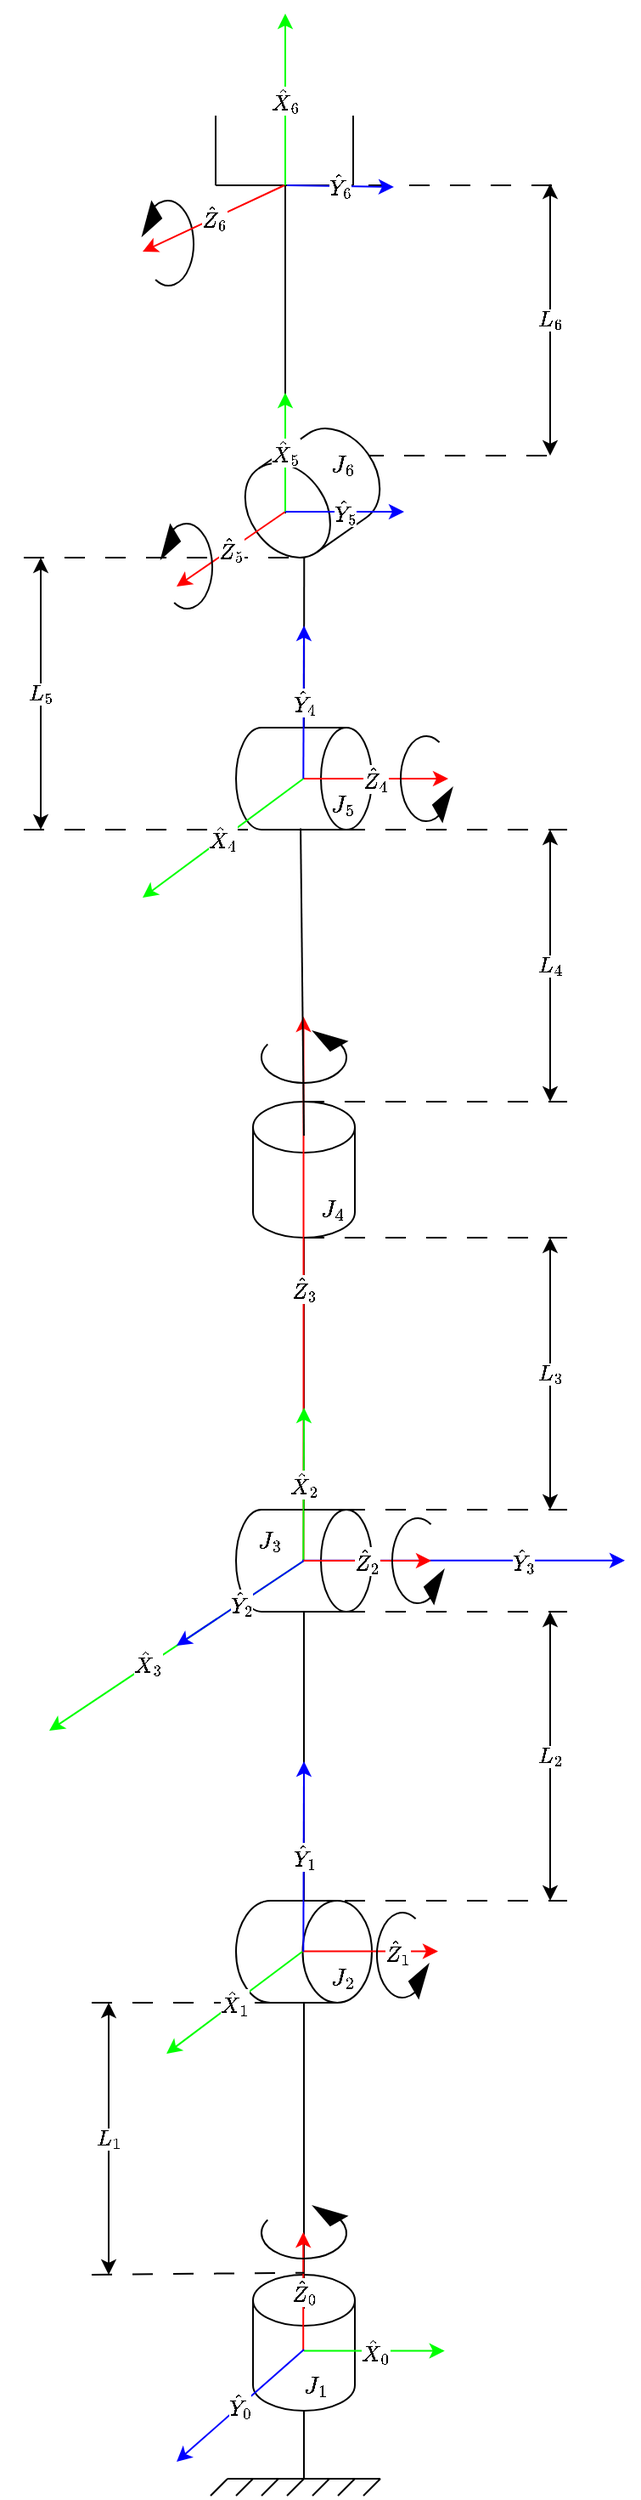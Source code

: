 <mxfile version="22.1.2" type="device">
  <diagram name="Page-1" id="gSsrmonpyb0f0O0aQJpp">
    <mxGraphModel dx="1912" dy="2215" grid="1" gridSize="10" guides="1" tooltips="1" connect="1" arrows="1" fold="1" page="1" pageScale="1" pageWidth="850" pageHeight="1100" math="1" shadow="0">
      <root>
        <mxCell id="0" />
        <mxCell id="1" parent="0" />
        <mxCell id="RDBwsw7QIFdyZ4DfYGIp-162" value="" style="endArrow=none;html=1;rounded=0;dashed=1;dashPattern=12 12;" edge="1" parent="1">
          <mxGeometry width="50" height="50" relative="1" as="geometry">
            <mxPoint x="312" y="-530" as="sourcePoint" />
            <mxPoint x="480" y="-530" as="targetPoint" />
          </mxGeometry>
        </mxCell>
        <mxCell id="RDBwsw7QIFdyZ4DfYGIp-161" value="" style="endArrow=none;html=1;rounded=0;dashed=1;dashPattern=12 12;" edge="1" parent="1">
          <mxGeometry width="50" height="50" relative="1" as="geometry">
            <mxPoint x="315" y="-689" as="sourcePoint" />
            <mxPoint x="480" y="-689" as="targetPoint" />
          </mxGeometry>
        </mxCell>
        <mxCell id="RDBwsw7QIFdyZ4DfYGIp-75" value="\({L}_{6}\)" style="endArrow=classic;startArrow=classic;html=1;rounded=0;" edge="1" parent="1">
          <mxGeometry width="50" height="50" relative="1" as="geometry">
            <mxPoint x="470" y="-690" as="sourcePoint" />
            <mxPoint x="470" y="-530" as="targetPoint" />
          </mxGeometry>
        </mxCell>
        <mxCell id="RDBwsw7QIFdyZ4DfYGIp-70" value="" style="endArrow=none;html=1;rounded=0;dashed=1;dashPattern=12 12;" edge="1" parent="1">
          <mxGeometry width="50" height="50" relative="1" as="geometry">
            <mxPoint x="160" y="-310" as="sourcePoint" />
            <mxPoint x="312" y="-310" as="targetPoint" />
          </mxGeometry>
        </mxCell>
        <mxCell id="RDBwsw7QIFdyZ4DfYGIp-69" value="" style="endArrow=none;html=1;rounded=0;dashed=1;dashPattern=12 12;" edge="1" parent="1">
          <mxGeometry width="50" height="50" relative="1" as="geometry">
            <mxPoint x="160" y="-470" as="sourcePoint" />
            <mxPoint x="325" y="-470" as="targetPoint" />
          </mxGeometry>
        </mxCell>
        <mxCell id="RDBwsw7QIFdyZ4DfYGIp-57" value="" style="endArrow=none;html=1;rounded=0;dashed=1;dashPattern=12 12;" edge="1" parent="1">
          <mxGeometry width="50" height="50" relative="1" as="geometry">
            <mxPoint x="200" y="380" as="sourcePoint" />
            <mxPoint x="325" y="380" as="targetPoint" />
          </mxGeometry>
        </mxCell>
        <mxCell id="C66IRnFI-DVc0jV0wA3W-1" value="" style="endArrow=none;html=1;rounded=0;connectable=1;" parent="1" edge="1">
          <mxGeometry width="50" height="50" relative="1" as="geometry">
            <mxPoint x="280" y="660" as="sourcePoint" />
            <mxPoint x="370" y="660" as="targetPoint" />
          </mxGeometry>
        </mxCell>
        <mxCell id="C66IRnFI-DVc0jV0wA3W-3" value="" style="shape=cylinder3;whiteSpace=wrap;html=1;boundedLbl=1;backgroundOutline=1;size=15;connectable=1;" parent="1" vertex="1">
          <mxGeometry x="295" y="540" width="60" height="80" as="geometry" />
        </mxCell>
        <mxCell id="C66IRnFI-DVc0jV0wA3W-4" value="" style="endArrow=none;html=1;rounded=0;entryX=0.5;entryY=1;entryDx=0;entryDy=0;entryPerimeter=0;" parent="1" target="C66IRnFI-DVc0jV0wA3W-3" edge="1">
          <mxGeometry width="50" height="50" relative="1" as="geometry">
            <mxPoint x="325" y="660" as="sourcePoint" />
            <mxPoint x="430" y="660" as="targetPoint" />
          </mxGeometry>
        </mxCell>
        <mxCell id="C66IRnFI-DVc0jV0wA3W-27" value="" style="endArrow=none;html=1;rounded=0;" parent="1" edge="1">
          <mxGeometry width="50" height="50" relative="1" as="geometry">
            <mxPoint x="270" y="670" as="sourcePoint" />
            <mxPoint x="280" y="660" as="targetPoint" />
          </mxGeometry>
        </mxCell>
        <mxCell id="C66IRnFI-DVc0jV0wA3W-30" value="" style="endArrow=none;html=1;rounded=0;" parent="1" edge="1">
          <mxGeometry width="50" height="50" relative="1" as="geometry">
            <mxPoint x="285" y="670" as="sourcePoint" />
            <mxPoint x="295" y="660" as="targetPoint" />
          </mxGeometry>
        </mxCell>
        <mxCell id="C66IRnFI-DVc0jV0wA3W-31" value="" style="endArrow=none;html=1;rounded=0;" parent="1" edge="1">
          <mxGeometry width="50" height="50" relative="1" as="geometry">
            <mxPoint x="300" y="670" as="sourcePoint" />
            <mxPoint x="310" y="660" as="targetPoint" />
          </mxGeometry>
        </mxCell>
        <mxCell id="C66IRnFI-DVc0jV0wA3W-32" value="" style="endArrow=none;html=1;rounded=0;" parent="1" edge="1">
          <mxGeometry width="50" height="50" relative="1" as="geometry">
            <mxPoint x="315" y="670" as="sourcePoint" />
            <mxPoint x="325" y="660" as="targetPoint" />
          </mxGeometry>
        </mxCell>
        <mxCell id="C66IRnFI-DVc0jV0wA3W-33" value="" style="endArrow=none;html=1;rounded=0;" parent="1" edge="1">
          <mxGeometry width="50" height="50" relative="1" as="geometry">
            <mxPoint x="330" y="670" as="sourcePoint" />
            <mxPoint x="340" y="660" as="targetPoint" />
          </mxGeometry>
        </mxCell>
        <mxCell id="C66IRnFI-DVc0jV0wA3W-34" value="" style="endArrow=none;html=1;rounded=0;" parent="1" edge="1">
          <mxGeometry width="50" height="50" relative="1" as="geometry">
            <mxPoint x="345" y="670" as="sourcePoint" />
            <mxPoint x="355" y="660" as="targetPoint" />
          </mxGeometry>
        </mxCell>
        <mxCell id="C66IRnFI-DVc0jV0wA3W-35" value="" style="endArrow=none;html=1;rounded=0;" parent="1" edge="1">
          <mxGeometry width="50" height="50" relative="1" as="geometry">
            <mxPoint x="360" y="670" as="sourcePoint" />
            <mxPoint x="370" y="660" as="targetPoint" />
          </mxGeometry>
        </mxCell>
        <mxCell id="RDBwsw7QIFdyZ4DfYGIp-1" value="" style="shape=cylinder3;whiteSpace=wrap;html=1;boundedLbl=1;backgroundOutline=1;size=20.381;connectable=1;rotation=-90;flipH=0;flipV=1;" vertex="1" parent="1">
          <mxGeometry x="295" y="310" width="60" height="80" as="geometry" />
        </mxCell>
        <mxCell id="RDBwsw7QIFdyZ4DfYGIp-4" value="" style="shape=cylinder3;whiteSpace=wrap;html=1;boundedLbl=1;backgroundOutline=1;size=15;connectable=1;" vertex="1" parent="1">
          <mxGeometry x="295" y="-150" width="60" height="80" as="geometry" />
        </mxCell>
        <mxCell id="RDBwsw7QIFdyZ4DfYGIp-5" value="" style="shape=cylinder3;whiteSpace=wrap;html=1;boundedLbl=1;backgroundOutline=1;size=15;connectable=1;rotation=-90;flipH=0;flipV=1;" vertex="1" parent="1">
          <mxGeometry x="295" y="-380" width="60" height="80" as="geometry" />
        </mxCell>
        <mxCell id="RDBwsw7QIFdyZ4DfYGIp-6" value="" style="shape=cylinder3;whiteSpace=wrap;html=1;boundedLbl=1;backgroundOutline=1;size=15;connectable=1;rotation=-90;flipH=0;flipV=1;" vertex="1" parent="1">
          <mxGeometry x="295" y="80" width="60" height="80" as="geometry" />
        </mxCell>
        <mxCell id="RDBwsw7QIFdyZ4DfYGIp-8" value="" style="endArrow=none;html=1;rounded=0;exitX=0.5;exitY=0.25;exitDx=0;exitDy=0;exitPerimeter=0;entryX=0;entryY=0.5;entryDx=0;entryDy=0;entryPerimeter=0;" edge="1" parent="1" source="C66IRnFI-DVc0jV0wA3W-3" target="RDBwsw7QIFdyZ4DfYGIp-1">
          <mxGeometry width="50" height="50" relative="1" as="geometry">
            <mxPoint x="245" y="470" as="sourcePoint" />
            <mxPoint x="295" y="420" as="targetPoint" />
          </mxGeometry>
        </mxCell>
        <mxCell id="RDBwsw7QIFdyZ4DfYGIp-9" value="" style="endArrow=none;html=1;rounded=0;exitX=1;exitY=0.5;exitDx=0;exitDy=0;exitPerimeter=0;entryX=0;entryY=0.5;entryDx=0;entryDy=0;entryPerimeter=0;" edge="1" parent="1" source="RDBwsw7QIFdyZ4DfYGIp-1" target="RDBwsw7QIFdyZ4DfYGIp-6">
          <mxGeometry width="50" height="50" relative="1" as="geometry">
            <mxPoint x="320" y="290" as="sourcePoint" />
            <mxPoint x="370" y="240" as="targetPoint" />
          </mxGeometry>
        </mxCell>
        <mxCell id="RDBwsw7QIFdyZ4DfYGIp-10" value="" style="endArrow=none;html=1;rounded=0;exitX=1;exitY=0.5;exitDx=0;exitDy=0;exitPerimeter=0;entryX=0.5;entryY=1;entryDx=0;entryDy=0;entryPerimeter=0;" edge="1" parent="1" source="RDBwsw7QIFdyZ4DfYGIp-6" target="RDBwsw7QIFdyZ4DfYGIp-4">
          <mxGeometry width="50" height="50" relative="1" as="geometry">
            <mxPoint x="360" y="60" as="sourcePoint" />
            <mxPoint x="410" y="10" as="targetPoint" />
          </mxGeometry>
        </mxCell>
        <mxCell id="RDBwsw7QIFdyZ4DfYGIp-22" value="\({\hat{Z}}_{1}\)" style="endArrow=classic;html=1;rounded=0;strokeColor=#ff0000;" edge="1" parent="1">
          <mxGeometry x="0.4" width="50" height="50" relative="1" as="geometry">
            <mxPoint x="324" y="349.76" as="sourcePoint" />
            <mxPoint x="404" y="349.76" as="targetPoint" />
            <mxPoint as="offset" />
          </mxGeometry>
        </mxCell>
        <mxCell id="RDBwsw7QIFdyZ4DfYGIp-24" value="\({\hat{Z}}_{3}\)" style="endArrow=classic;html=1;rounded=0;strokeColor=#ff0000;" edge="1" parent="1">
          <mxGeometry width="50" height="50" relative="1" as="geometry">
            <mxPoint x="324.76" y="120" as="sourcePoint" />
            <mxPoint x="324.76" y="-200" as="targetPoint" />
          </mxGeometry>
        </mxCell>
        <mxCell id="RDBwsw7QIFdyZ4DfYGIp-25" value="\({\hat{Z}}_{4}\)" style="endArrow=classic;html=1;rounded=0;strokeColor=#ff0000;" edge="1" parent="1">
          <mxGeometry width="50" height="50" relative="1" as="geometry">
            <mxPoint x="324.76" y="-340" as="sourcePoint" />
            <mxPoint x="410" y="-340" as="targetPoint" />
          </mxGeometry>
        </mxCell>
        <mxCell id="RDBwsw7QIFdyZ4DfYGIp-28" value="\({\hat{Z}}_{0}\)" style="endArrow=classic;html=1;rounded=0;strokeColor=#ff0000;" edge="1" parent="1">
          <mxGeometry width="50" height="50" relative="1" as="geometry">
            <mxPoint x="324.6" y="585" as="sourcePoint" />
            <mxPoint x="324.6" y="515" as="targetPoint" />
          </mxGeometry>
        </mxCell>
        <mxCell id="RDBwsw7QIFdyZ4DfYGIp-29" value="\({\hat{X}}_{0}\)" style="endArrow=classic;html=1;rounded=0;strokeColor=#00ff00;" edge="1" parent="1">
          <mxGeometry width="50" height="50" relative="1" as="geometry">
            <mxPoint x="325.003" y="584.76" as="sourcePoint" />
            <mxPoint x="407.86" y="584.76" as="targetPoint" />
          </mxGeometry>
        </mxCell>
        <mxCell id="RDBwsw7QIFdyZ4DfYGIp-35" value="\({\hat{X}}_{1}\)" style="endArrow=classic;html=1;rounded=0;strokeColor=#00ff00;" edge="1" parent="1">
          <mxGeometry width="50" height="50" relative="1" as="geometry">
            <mxPoint x="324" y="350" as="sourcePoint" />
            <mxPoint x="244" y="410" as="targetPoint" />
          </mxGeometry>
        </mxCell>
        <mxCell id="RDBwsw7QIFdyZ4DfYGIp-36" value="\({\hat{X}}_{2}\)" style="endArrow=classic;html=1;rounded=0;strokeColor=#00ff00;" edge="1" parent="1">
          <mxGeometry width="50" height="50" relative="1" as="geometry">
            <mxPoint x="324.66" y="120" as="sourcePoint" />
            <mxPoint x="325" y="30" as="targetPoint" />
          </mxGeometry>
        </mxCell>
        <mxCell id="RDBwsw7QIFdyZ4DfYGIp-37" value="\({\hat{X}}_{3}\)" style="endArrow=classic;html=1;rounded=0;strokeColor=#00ff00;" edge="1" parent="1">
          <mxGeometry x="0.218" y="-1" width="50" height="50" relative="1" as="geometry">
            <mxPoint x="325" y="120" as="sourcePoint" />
            <mxPoint x="175" y="220" as="targetPoint" />
            <mxPoint as="offset" />
          </mxGeometry>
        </mxCell>
        <mxCell id="RDBwsw7QIFdyZ4DfYGIp-38" value="\({\hat{X}}_{4}\)" style="endArrow=classic;html=1;rounded=0;strokeColor=#00ff00;" edge="1" parent="1">
          <mxGeometry width="50" height="50" relative="1" as="geometry">
            <mxPoint x="324.71" y="-340" as="sourcePoint" />
            <mxPoint x="230" y="-270" as="targetPoint" />
          </mxGeometry>
        </mxCell>
        <mxCell id="RDBwsw7QIFdyZ4DfYGIp-41" value="\({\hat{Y}}_{0}\)" style="endArrow=classic;html=1;rounded=0;strokeColor=#0000ff;" edge="1" parent="1">
          <mxGeometry width="50" height="50" relative="1" as="geometry">
            <mxPoint x="325" y="584" as="sourcePoint" />
            <mxPoint x="250" y="650" as="targetPoint" />
          </mxGeometry>
        </mxCell>
        <mxCell id="RDBwsw7QIFdyZ4DfYGIp-42" value="\({\hat{Y}}_{1}\)" style="endArrow=classic;html=1;rounded=0;strokeColor=#0000ff;" edge="1" parent="1">
          <mxGeometry width="50" height="50" relative="1" as="geometry">
            <mxPoint x="324.66" y="350" as="sourcePoint" />
            <mxPoint x="325" y="238" as="targetPoint" />
          </mxGeometry>
        </mxCell>
        <mxCell id="RDBwsw7QIFdyZ4DfYGIp-43" value="\({\hat{Y}}_{2}\)" style="endArrow=classic;html=1;rounded=0;strokeColor=#0000ff;" edge="1" parent="1">
          <mxGeometry width="50" height="50" relative="1" as="geometry">
            <mxPoint x="325" y="120" as="sourcePoint" />
            <mxPoint x="250" y="170" as="targetPoint" />
          </mxGeometry>
        </mxCell>
        <mxCell id="RDBwsw7QIFdyZ4DfYGIp-44" value="\({\hat{Y}}_{3}\)" style="endArrow=classic;html=1;rounded=0;strokeColor=#0000ff;" edge="1" parent="1">
          <mxGeometry x="0.368" width="50" height="50" relative="1" as="geometry">
            <mxPoint x="324.0" y="119.88" as="sourcePoint" />
            <mxPoint x="514" y="119.88" as="targetPoint" />
            <mxPoint as="offset" />
          </mxGeometry>
        </mxCell>
        <mxCell id="RDBwsw7QIFdyZ4DfYGIp-48" value="\({J}_{2}\)" style="text;html=1;strokeColor=none;fillColor=none;align=center;verticalAlign=middle;whiteSpace=wrap;rounded=0;" vertex="1" parent="1">
          <mxGeometry x="318" y="350" width="60" height="30" as="geometry" />
        </mxCell>
        <mxCell id="RDBwsw7QIFdyZ4DfYGIp-49" value="\({J}_{3}\)" style="text;html=1;strokeColor=none;fillColor=none;align=center;verticalAlign=middle;whiteSpace=wrap;rounded=0;" vertex="1" parent="1">
          <mxGeometry x="275" y="93" width="60" height="30" as="geometry" />
        </mxCell>
        <mxCell id="RDBwsw7QIFdyZ4DfYGIp-50" value="\({J}_{5}\)" style="text;html=1;strokeColor=none;fillColor=none;align=center;verticalAlign=middle;whiteSpace=wrap;rounded=0;" vertex="1" parent="1">
          <mxGeometry x="318" y="-340" width="60" height="30" as="geometry" />
        </mxCell>
        <mxCell id="RDBwsw7QIFdyZ4DfYGIp-52" value="\({J}_{4}\)" style="text;html=1;strokeColor=none;fillColor=none;align=center;verticalAlign=middle;whiteSpace=wrap;rounded=0;" vertex="1" parent="1">
          <mxGeometry x="312" y="-102" width="60" height="30" as="geometry" />
        </mxCell>
        <mxCell id="RDBwsw7QIFdyZ4DfYGIp-53" value="\({J}_{1}\)" style="text;html=1;strokeColor=none;fillColor=none;align=center;verticalAlign=middle;whiteSpace=wrap;rounded=0;" vertex="1" parent="1">
          <mxGeometry x="302" y="590" width="60" height="30" as="geometry" />
        </mxCell>
        <mxCell id="RDBwsw7QIFdyZ4DfYGIp-23" value="\({\hat{Z}}_{2}\)" style="endArrow=classic;html=1;rounded=0;strokeColor=#ff0000;" edge="1" parent="1">
          <mxGeometry width="50" height="50" relative="1" as="geometry">
            <mxPoint x="324.76" y="120" as="sourcePoint" />
            <mxPoint x="400" y="120" as="targetPoint" />
          </mxGeometry>
        </mxCell>
        <mxCell id="RDBwsw7QIFdyZ4DfYGIp-54" value="" style="endArrow=none;html=1;rounded=0;exitX=0.5;exitY=0.25;exitDx=0;exitDy=0;exitPerimeter=0;entryX=0.084;entryY=0.974;entryDx=0;entryDy=0;entryPerimeter=0;" edge="1" parent="1" source="RDBwsw7QIFdyZ4DfYGIp-4" target="RDBwsw7QIFdyZ4DfYGIp-50">
          <mxGeometry width="50" height="50" relative="1" as="geometry">
            <mxPoint x="325" y="-130" as="sourcePoint" />
            <mxPoint x="-100" y="-210" as="targetPoint" />
          </mxGeometry>
        </mxCell>
        <mxCell id="RDBwsw7QIFdyZ4DfYGIp-7" value="" style="shape=cylinder3;whiteSpace=wrap;html=1;boundedLbl=1;backgroundOutline=1;size=22.203;connectable=1;rotation=55;flipH=0;flipV=1;" vertex="1" parent="1">
          <mxGeometry x="300" y="-548" width="60" height="80" as="geometry" />
        </mxCell>
        <mxCell id="RDBwsw7QIFdyZ4DfYGIp-55" value="" style="group;rotation=90;" vertex="1" connectable="0" parent="1">
          <mxGeometry x="199" y="-715" width="215" height="167" as="geometry" />
        </mxCell>
        <mxCell id="RDBwsw7QIFdyZ4DfYGIp-13" value="" style="endArrow=none;html=1;rounded=0;" edge="1" parent="RDBwsw7QIFdyZ4DfYGIp-55">
          <mxGeometry width="50" height="50" relative="1" as="geometry">
            <mxPoint x="115" y="219" as="sourcePoint" />
            <mxPoint x="115" y="25" as="targetPoint" />
          </mxGeometry>
        </mxCell>
        <mxCell id="RDBwsw7QIFdyZ4DfYGIp-17" value="" style="endArrow=none;html=1;rounded=0;" edge="1" parent="RDBwsw7QIFdyZ4DfYGIp-55">
          <mxGeometry width="50" height="50" relative="1" as="geometry">
            <mxPoint x="74" y="26" as="sourcePoint" />
            <mxPoint x="74" y="-15" as="targetPoint" />
          </mxGeometry>
        </mxCell>
        <mxCell id="RDBwsw7QIFdyZ4DfYGIp-18" value="" style="endArrow=none;html=1;rounded=0;" edge="1" parent="RDBwsw7QIFdyZ4DfYGIp-55">
          <mxGeometry width="50" height="50" relative="1" as="geometry">
            <mxPoint x="155" y="26" as="sourcePoint" />
            <mxPoint x="155" y="-15" as="targetPoint" />
          </mxGeometry>
        </mxCell>
        <mxCell id="RDBwsw7QIFdyZ4DfYGIp-19" value="" style="endArrow=none;html=1;rounded=0;" edge="1" parent="RDBwsw7QIFdyZ4DfYGIp-55">
          <mxGeometry width="50" height="50" relative="1" as="geometry">
            <mxPoint x="155" y="26" as="sourcePoint" />
            <mxPoint x="74" y="26" as="targetPoint" />
          </mxGeometry>
        </mxCell>
        <mxCell id="RDBwsw7QIFdyZ4DfYGIp-183" value="" style="group;rotation=-91;" vertex="1" connectable="0" parent="RDBwsw7QIFdyZ4DfYGIp-55">
          <mxGeometry x="21" y="45" width="50" height="30.5" as="geometry" />
        </mxCell>
        <mxCell id="RDBwsw7QIFdyZ4DfYGIp-184" value="" style="verticalLabelPosition=bottom;verticalAlign=top;html=1;shape=mxgraph.basic.arc;startAngle=0.109;endAngle=0.837;rotation=-91;" vertex="1" parent="RDBwsw7QIFdyZ4DfYGIp-183">
          <mxGeometry width="50" height="30" as="geometry" />
        </mxCell>
        <mxCell id="RDBwsw7QIFdyZ4DfYGIp-185" value="" style="verticalLabelPosition=bottom;html=1;verticalAlign=top;strokeWidth=1;align=center;outlineConnect=0;dashed=0;outlineConnect=0;shape=mxgraph.aws3d.arrowhead2;fillColor=#000000;aspect=fixed;rotation=-91;" vertex="1" parent="RDBwsw7QIFdyZ4DfYGIp-183">
          <mxGeometry x="6" y="-5" width="19" height="11" as="geometry" />
        </mxCell>
        <mxCell id="RDBwsw7QIFdyZ4DfYGIp-26" value="\({\hat{Z}}_{5}\)" style="endArrow=classic;html=1;rounded=0;strokeColor=#ff0000;" edge="1" parent="1">
          <mxGeometry width="50" height="50" relative="1" as="geometry">
            <mxPoint x="314" y="-497" as="sourcePoint" />
            <mxPoint x="250" y="-453" as="targetPoint" />
          </mxGeometry>
        </mxCell>
        <mxCell id="RDBwsw7QIFdyZ4DfYGIp-39" value="\({\hat{X}}_{5}\)" style="endArrow=classic;html=1;rounded=0;strokeColor=#00ff00;" edge="1" parent="1">
          <mxGeometry width="50" height="50" relative="1" as="geometry">
            <mxPoint x="314" y="-497" as="sourcePoint" />
            <mxPoint x="314" y="-567" as="targetPoint" />
          </mxGeometry>
        </mxCell>
        <mxCell id="RDBwsw7QIFdyZ4DfYGIp-46" value="\({\hat{Y}}_{5}\)" style="endArrow=classic;html=1;rounded=0;strokeColor=#0000ff;" edge="1" parent="1">
          <mxGeometry width="50" height="50" relative="1" as="geometry">
            <mxPoint x="314.0" y="-497" as="sourcePoint" />
            <mxPoint x="384" y="-497" as="targetPoint" />
          </mxGeometry>
        </mxCell>
        <mxCell id="RDBwsw7QIFdyZ4DfYGIp-51" value="\({J}_{6}\)" style="text;html=1;strokeColor=none;fillColor=none;align=center;verticalAlign=middle;whiteSpace=wrap;rounded=0;" vertex="1" parent="1">
          <mxGeometry x="318" y="-540" width="60" height="30" as="geometry" />
        </mxCell>
        <mxCell id="RDBwsw7QIFdyZ4DfYGIp-58" value="" style="endArrow=none;html=1;rounded=0;dashed=1;dashPattern=12 12;" edge="1" parent="1">
          <mxGeometry width="50" height="50" relative="1" as="geometry">
            <mxPoint x="200" y="540" as="sourcePoint" />
            <mxPoint x="325" y="538.82" as="targetPoint" />
          </mxGeometry>
        </mxCell>
        <mxCell id="RDBwsw7QIFdyZ4DfYGIp-59" value="\({L}_{1}\)" style="endArrow=classic;startArrow=classic;html=1;rounded=0;" edge="1" parent="1">
          <mxGeometry width="50" height="50" relative="1" as="geometry">
            <mxPoint x="210" y="540" as="sourcePoint" />
            <mxPoint x="210" y="380" as="targetPoint" />
          </mxGeometry>
        </mxCell>
        <mxCell id="RDBwsw7QIFdyZ4DfYGIp-60" value="" style="endArrow=none;html=1;rounded=0;exitX=0;exitY=0.5;exitDx=0;exitDy=0;exitPerimeter=0;dashed=1;dashPattern=12 12;" edge="1" parent="1" source="RDBwsw7QIFdyZ4DfYGIp-6">
          <mxGeometry width="50" height="50" relative="1" as="geometry">
            <mxPoint x="510" y="160" as="sourcePoint" />
            <mxPoint x="480" y="150" as="targetPoint" />
          </mxGeometry>
        </mxCell>
        <mxCell id="RDBwsw7QIFdyZ4DfYGIp-61" value="" style="endArrow=none;html=1;rounded=0;exitX=0;exitY=0.5;exitDx=0;exitDy=0;exitPerimeter=0;dashed=1;dashPattern=12 12;" edge="1" parent="1">
          <mxGeometry width="50" height="50" relative="1" as="geometry">
            <mxPoint x="325" y="320" as="sourcePoint" />
            <mxPoint x="480" y="320" as="targetPoint" />
          </mxGeometry>
        </mxCell>
        <mxCell id="RDBwsw7QIFdyZ4DfYGIp-62" value="\({L}_{2}\)" style="endArrow=classic;startArrow=classic;html=1;rounded=0;" edge="1" parent="1">
          <mxGeometry width="50" height="50" relative="1" as="geometry">
            <mxPoint x="470" y="320" as="sourcePoint" />
            <mxPoint x="470" y="150" as="targetPoint" />
          </mxGeometry>
        </mxCell>
        <mxCell id="RDBwsw7QIFdyZ4DfYGIp-63" value="" style="endArrow=none;html=1;rounded=0;exitX=0;exitY=0.5;exitDx=0;exitDy=0;exitPerimeter=0;dashed=1;dashPattern=12 12;" edge="1" parent="1">
          <mxGeometry width="50" height="50" relative="1" as="geometry">
            <mxPoint x="325" y="-70" as="sourcePoint" />
            <mxPoint x="480" y="-70" as="targetPoint" />
          </mxGeometry>
        </mxCell>
        <mxCell id="RDBwsw7QIFdyZ4DfYGIp-64" value="" style="endArrow=none;html=1;rounded=0;exitX=0;exitY=0.5;exitDx=0;exitDy=0;exitPerimeter=0;dashed=1;dashPattern=12 12;" edge="1" parent="1">
          <mxGeometry width="50" height="50" relative="1" as="geometry">
            <mxPoint x="325" y="90" as="sourcePoint" />
            <mxPoint x="480" y="90" as="targetPoint" />
          </mxGeometry>
        </mxCell>
        <mxCell id="RDBwsw7QIFdyZ4DfYGIp-65" value="\({L}_{3}\)" style="endArrow=classic;startArrow=classic;html=1;rounded=0;" edge="1" parent="1">
          <mxGeometry width="50" height="50" relative="1" as="geometry">
            <mxPoint x="470" y="90" as="sourcePoint" />
            <mxPoint x="470" y="-70" as="targetPoint" />
          </mxGeometry>
        </mxCell>
        <mxCell id="RDBwsw7QIFdyZ4DfYGIp-66" value="" style="endArrow=none;html=1;rounded=0;exitX=0;exitY=0.5;exitDx=0;exitDy=0;exitPerimeter=0;dashed=1;dashPattern=12 12;" edge="1" parent="1">
          <mxGeometry width="50" height="50" relative="1" as="geometry">
            <mxPoint x="325" y="-150" as="sourcePoint" />
            <mxPoint x="480" y="-150" as="targetPoint" />
          </mxGeometry>
        </mxCell>
        <mxCell id="RDBwsw7QIFdyZ4DfYGIp-67" value="" style="endArrow=none;html=1;rounded=0;exitX=0;exitY=0.5;exitDx=0;exitDy=0;exitPerimeter=0;dashed=1;dashPattern=12 12;" edge="1" parent="1">
          <mxGeometry width="50" height="50" relative="1" as="geometry">
            <mxPoint x="325" y="-310" as="sourcePoint" />
            <mxPoint x="480" y="-310" as="targetPoint" />
          </mxGeometry>
        </mxCell>
        <mxCell id="RDBwsw7QIFdyZ4DfYGIp-68" value="\({L}_{4}\)" style="endArrow=classic;startArrow=classic;html=1;rounded=0;" edge="1" parent="1">
          <mxGeometry width="50" height="50" relative="1" as="geometry">
            <mxPoint x="470" y="-150" as="sourcePoint" />
            <mxPoint x="470" y="-310" as="targetPoint" />
          </mxGeometry>
        </mxCell>
        <mxCell id="RDBwsw7QIFdyZ4DfYGIp-71" value="\({L}_{5}\)" style="endArrow=classic;startArrow=classic;html=1;rounded=0;" edge="1" parent="1">
          <mxGeometry width="50" height="50" relative="1" as="geometry">
            <mxPoint x="170" y="-310" as="sourcePoint" />
            <mxPoint x="170" y="-470" as="targetPoint" />
          </mxGeometry>
        </mxCell>
        <mxCell id="RDBwsw7QIFdyZ4DfYGIp-155" value="" style="endArrow=none;html=1;rounded=0;exitX=1;exitY=0.5;exitDx=0;exitDy=0;exitPerimeter=0;entryX=0.968;entryY=0.18;entryDx=0;entryDy=0;entryPerimeter=0;" edge="1" parent="1" source="RDBwsw7QIFdyZ4DfYGIp-5" target="RDBwsw7QIFdyZ4DfYGIp-7">
          <mxGeometry width="50" height="50" relative="1" as="geometry">
            <mxPoint x="200" y="-460" as="sourcePoint" />
            <mxPoint x="250" y="-510" as="targetPoint" />
          </mxGeometry>
        </mxCell>
        <mxCell id="RDBwsw7QIFdyZ4DfYGIp-45" value="\({\hat{Y}}_{4}\)" style="endArrow=classic;html=1;rounded=0;strokeColor=#0000ff;" edge="1" parent="1">
          <mxGeometry width="50" height="50" relative="1" as="geometry">
            <mxPoint x="324.66" y="-340" as="sourcePoint" />
            <mxPoint x="325" y="-430" as="targetPoint" />
          </mxGeometry>
        </mxCell>
        <mxCell id="RDBwsw7QIFdyZ4DfYGIp-157" value="\({\hat{X}}_{6}\)" style="endArrow=classic;html=1;rounded=0;strokeColor=#00ff00;" edge="1" parent="1">
          <mxGeometry width="50" height="50" relative="1" as="geometry">
            <mxPoint x="314" y="-689" as="sourcePoint" />
            <mxPoint x="314" y="-790" as="targetPoint" />
          </mxGeometry>
        </mxCell>
        <mxCell id="RDBwsw7QIFdyZ4DfYGIp-158" value="\({\hat{Y}}_{6}\)" style="endArrow=classic;html=1;rounded=0;strokeColor=#0000ff;" edge="1" parent="1">
          <mxGeometry width="50" height="50" relative="1" as="geometry">
            <mxPoint x="315" y="-689" as="sourcePoint" />
            <mxPoint x="378" y="-688" as="targetPoint" />
          </mxGeometry>
        </mxCell>
        <mxCell id="RDBwsw7QIFdyZ4DfYGIp-159" value="\({\hat{Z}}_{6}\)" style="endArrow=classic;html=1;rounded=0;strokeColor=#ff0000;" edge="1" parent="1">
          <mxGeometry width="50" height="50" relative="1" as="geometry">
            <mxPoint x="313.5" y="-689" as="sourcePoint" />
            <mxPoint x="230" y="-650" as="targetPoint" />
          </mxGeometry>
        </mxCell>
        <mxCell id="RDBwsw7QIFdyZ4DfYGIp-167" value="" style="group" vertex="1" connectable="0" parent="1">
          <mxGeometry x="300" y="500" width="50" height="30.5" as="geometry" />
        </mxCell>
        <mxCell id="RDBwsw7QIFdyZ4DfYGIp-165" value="" style="verticalLabelPosition=bottom;verticalAlign=top;html=1;shape=mxgraph.basic.arc;startAngle=0.109;endAngle=0.837;" vertex="1" parent="RDBwsw7QIFdyZ4DfYGIp-167">
          <mxGeometry y="0.5" width="50" height="30" as="geometry" />
        </mxCell>
        <mxCell id="RDBwsw7QIFdyZ4DfYGIp-166" value="" style="verticalLabelPosition=bottom;html=1;verticalAlign=top;strokeWidth=1;align=center;outlineConnect=0;dashed=0;outlineConnect=0;shape=mxgraph.aws3d.arrowhead2;fillColor=#000000;aspect=fixed;" vertex="1" parent="RDBwsw7QIFdyZ4DfYGIp-167">
          <mxGeometry x="31" width="19" height="11" as="geometry" />
        </mxCell>
        <mxCell id="RDBwsw7QIFdyZ4DfYGIp-168" value="" style="group;rotation=90;" vertex="1" connectable="0" parent="1">
          <mxGeometry x="358" y="337" width="50" height="30.5" as="geometry" />
        </mxCell>
        <mxCell id="RDBwsw7QIFdyZ4DfYGIp-169" value="" style="verticalLabelPosition=bottom;verticalAlign=top;html=1;shape=mxgraph.basic.arc;startAngle=0.109;endAngle=0.837;rotation=90;" vertex="1" parent="RDBwsw7QIFdyZ4DfYGIp-168">
          <mxGeometry width="50" height="30" as="geometry" />
        </mxCell>
        <mxCell id="RDBwsw7QIFdyZ4DfYGIp-170" value="" style="verticalLabelPosition=bottom;html=1;verticalAlign=top;strokeWidth=1;align=center;outlineConnect=0;dashed=0;outlineConnect=0;shape=mxgraph.aws3d.arrowhead2;fillColor=#000000;aspect=fixed;rotation=90;" vertex="1" parent="RDBwsw7QIFdyZ4DfYGIp-168">
          <mxGeometry x="25" y="25" width="19" height="11" as="geometry" />
        </mxCell>
        <mxCell id="RDBwsw7QIFdyZ4DfYGIp-171" value="" style="group;rotation=90;" vertex="1" connectable="0" parent="1">
          <mxGeometry x="367" y="105" width="50" height="30.5" as="geometry" />
        </mxCell>
        <mxCell id="RDBwsw7QIFdyZ4DfYGIp-172" value="" style="verticalLabelPosition=bottom;verticalAlign=top;html=1;shape=mxgraph.basic.arc;startAngle=0.109;endAngle=0.837;rotation=90;" vertex="1" parent="RDBwsw7QIFdyZ4DfYGIp-171">
          <mxGeometry width="50" height="30" as="geometry" />
        </mxCell>
        <mxCell id="RDBwsw7QIFdyZ4DfYGIp-173" value="" style="verticalLabelPosition=bottom;html=1;verticalAlign=top;strokeWidth=1;align=center;outlineConnect=0;dashed=0;outlineConnect=0;shape=mxgraph.aws3d.arrowhead2;fillColor=#000000;aspect=fixed;rotation=90;" vertex="1" parent="RDBwsw7QIFdyZ4DfYGIp-171">
          <mxGeometry x="25" y="25" width="19" height="11" as="geometry" />
        </mxCell>
        <mxCell id="RDBwsw7QIFdyZ4DfYGIp-174" value="" style="group;rotation=0;" vertex="1" connectable="0" parent="1">
          <mxGeometry x="300" y="-191" width="50" height="30.5" as="geometry" />
        </mxCell>
        <mxCell id="RDBwsw7QIFdyZ4DfYGIp-175" value="" style="verticalLabelPosition=bottom;verticalAlign=top;html=1;shape=mxgraph.basic.arc;startAngle=0.109;endAngle=0.837;rotation=0;" vertex="1" parent="RDBwsw7QIFdyZ4DfYGIp-174">
          <mxGeometry width="50" height="30" as="geometry" />
        </mxCell>
        <mxCell id="RDBwsw7QIFdyZ4DfYGIp-176" value="" style="verticalLabelPosition=bottom;html=1;verticalAlign=top;strokeWidth=1;align=center;outlineConnect=0;dashed=0;outlineConnect=0;shape=mxgraph.aws3d.arrowhead2;fillColor=#000000;aspect=fixed;rotation=0;" vertex="1" parent="RDBwsw7QIFdyZ4DfYGIp-174">
          <mxGeometry x="31" width="19" height="11" as="geometry" />
        </mxCell>
        <mxCell id="RDBwsw7QIFdyZ4DfYGIp-177" value="" style="group;rotation=90;" vertex="1" connectable="0" parent="1">
          <mxGeometry x="372" y="-355" width="50" height="30.5" as="geometry" />
        </mxCell>
        <mxCell id="RDBwsw7QIFdyZ4DfYGIp-178" value="" style="verticalLabelPosition=bottom;verticalAlign=top;html=1;shape=mxgraph.basic.arc;startAngle=0.109;endAngle=0.837;rotation=90;" vertex="1" parent="RDBwsw7QIFdyZ4DfYGIp-177">
          <mxGeometry width="50" height="30" as="geometry" />
        </mxCell>
        <mxCell id="RDBwsw7QIFdyZ4DfYGIp-179" value="" style="verticalLabelPosition=bottom;html=1;verticalAlign=top;strokeWidth=1;align=center;outlineConnect=0;dashed=0;outlineConnect=0;shape=mxgraph.aws3d.arrowhead2;fillColor=#000000;aspect=fixed;rotation=90;" vertex="1" parent="RDBwsw7QIFdyZ4DfYGIp-177">
          <mxGeometry x="25" y="25" width="19" height="11" as="geometry" />
        </mxCell>
        <mxCell id="RDBwsw7QIFdyZ4DfYGIp-180" value="" style="group;rotation=-91;" vertex="1" connectable="0" parent="1">
          <mxGeometry x="231" y="-480" width="50" height="30.5" as="geometry" />
        </mxCell>
        <mxCell id="RDBwsw7QIFdyZ4DfYGIp-181" value="" style="verticalLabelPosition=bottom;verticalAlign=top;html=1;shape=mxgraph.basic.arc;startAngle=0.109;endAngle=0.837;rotation=-91;" vertex="1" parent="RDBwsw7QIFdyZ4DfYGIp-180">
          <mxGeometry width="50" height="30" as="geometry" />
        </mxCell>
        <mxCell id="RDBwsw7QIFdyZ4DfYGIp-182" value="" style="verticalLabelPosition=bottom;html=1;verticalAlign=top;strokeWidth=1;align=center;outlineConnect=0;dashed=0;outlineConnect=0;shape=mxgraph.aws3d.arrowhead2;fillColor=#000000;aspect=fixed;rotation=-91;" vertex="1" parent="RDBwsw7QIFdyZ4DfYGIp-180">
          <mxGeometry x="6" y="-5" width="19" height="11" as="geometry" />
        </mxCell>
      </root>
    </mxGraphModel>
  </diagram>
</mxfile>
